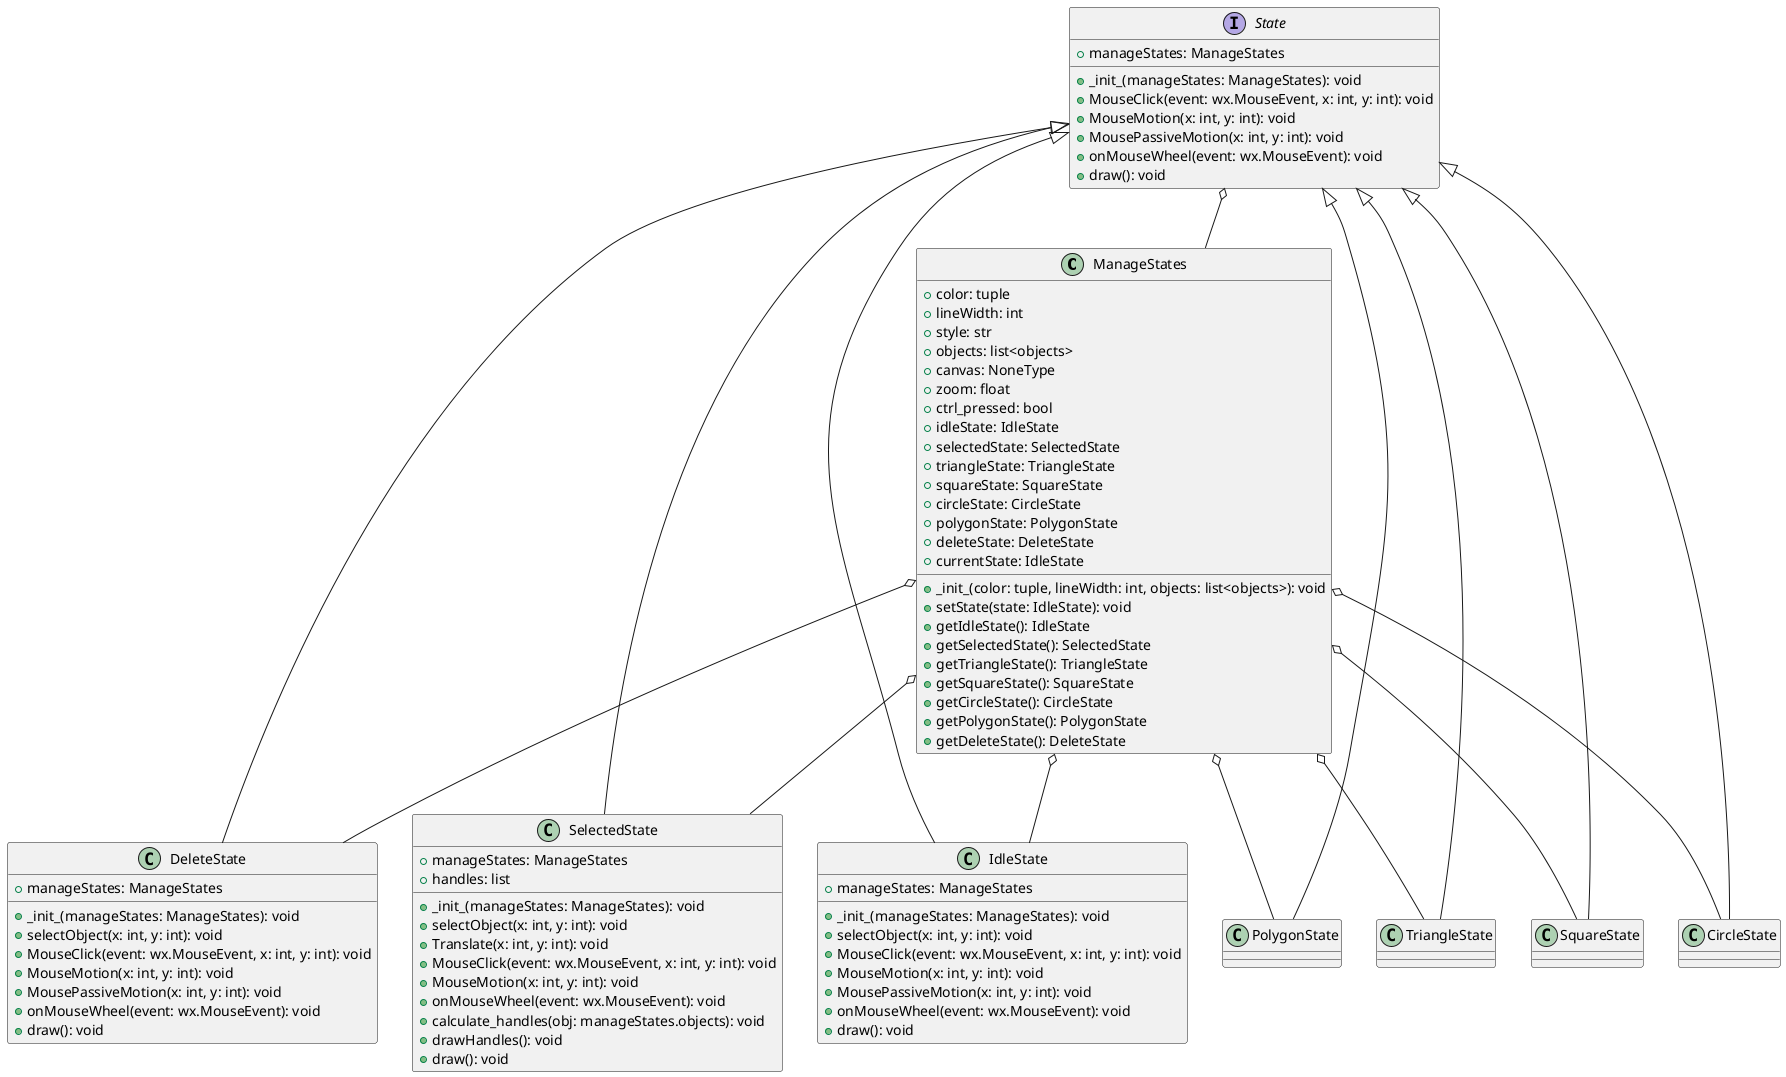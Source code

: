 
@startuml Diagrama

    class ManageStates{
        +color: tuple
        +lineWidth: int
        +style: str
        +objects: list<objects>
        +canvas: NoneType
        +zoom: float
        +ctrl_pressed: bool
        +idleState: IdleState       
        +selectedState: SelectedState
        +triangleState: TriangleState  
        +squareState: SquareState   
        +circleState: CircleState    
        +polygonState: PolygonState   
        +deleteState: DeleteState
        +currentState: IdleState

        +_init_(color: tuple, lineWidth: int, objects: list<objects>): void
        +setState(state: IdleState): void 
        +getIdleState(): IdleState
        +getSelectedState(): SelectedState
        +getTriangleState(): TriangleState
        +getSquareState(): SquareState
        +getCircleState(): CircleState
        +getPolygonState(): PolygonState
        +getDeleteState(): DeleteState
    }

    class State{
        +manageStates: ManageStates

        +_init_(manageStates: ManageStates): void
        +MouseClick(event: wx.MouseEvent, x: int, y: int): void
        +MouseMotion(x: int, y: int): void  
        +MousePassiveMotion(x: int, y: int): void
        +onMouseWheel(event: wx.MouseEvent): void
        +draw(): void
    }

    class DeleteState{
        +manageStates: ManageStates

        +_init_(manageStates: ManageStates): void
        +selectObject(x: int, y: int): void
        +MouseClick(event: wx.MouseEvent, x: int, y: int): void
        +MouseMotion(x: int, y: int): void
        +MousePassiveMotion(x: int, y: int): void
        +onMouseWheel(event: wx.MouseEvent): void
        +draw(): void
    }

    class SelectedState{
        +manageStates: ManageStates
        +handles: list

        +_init_(manageStates: ManageStates): void
        +selectObject(x: int, y: int): void
        +Translate(x: int, y: int): void
        +MouseClick(event: wx.MouseEvent, x: int, y: int): void
        +MouseMotion(x: int, y: int): void
        +onMouseWheel(event: wx.MouseEvent): void
        +calculate_handles(obj: manageStates.objects): void
        +drawHandles(): void
        +draw(): void
    }

    class IdleState{
        +manageStates: ManageStates
        
        +_init_(manageStates: ManageStates): void
        +selectObject(x: int, y: int): void
        +MouseClick(event: wx.MouseEvent, x: int, y: int): void
        +MouseMotion(x: int, y: int): void
        +MousePassiveMotion(x: int, y: int): void
        +onMouseWheel(event: wx.MouseEvent): void
        +draw(): void
    }

    interface State

    'Herança
    State <|-- DeleteState
    State <|-- SelectedState
    State <|-- IdleState
    State <|-- PolygonState
    State <|-- TriangleState
    State <|-- SquareState
    State <|-- CircleState

    'Agregação
    State o-- ManageStates

    ManageStates o-- IdleState
    ManageStates o-- SelectedState
    ManageStates o-- TriangleState
    ManageStates o-- SquareState
    ManageStates o-- CircleState
    ManageStates o-- PolygonState
    ManageStates o-- DeleteState

@enduml